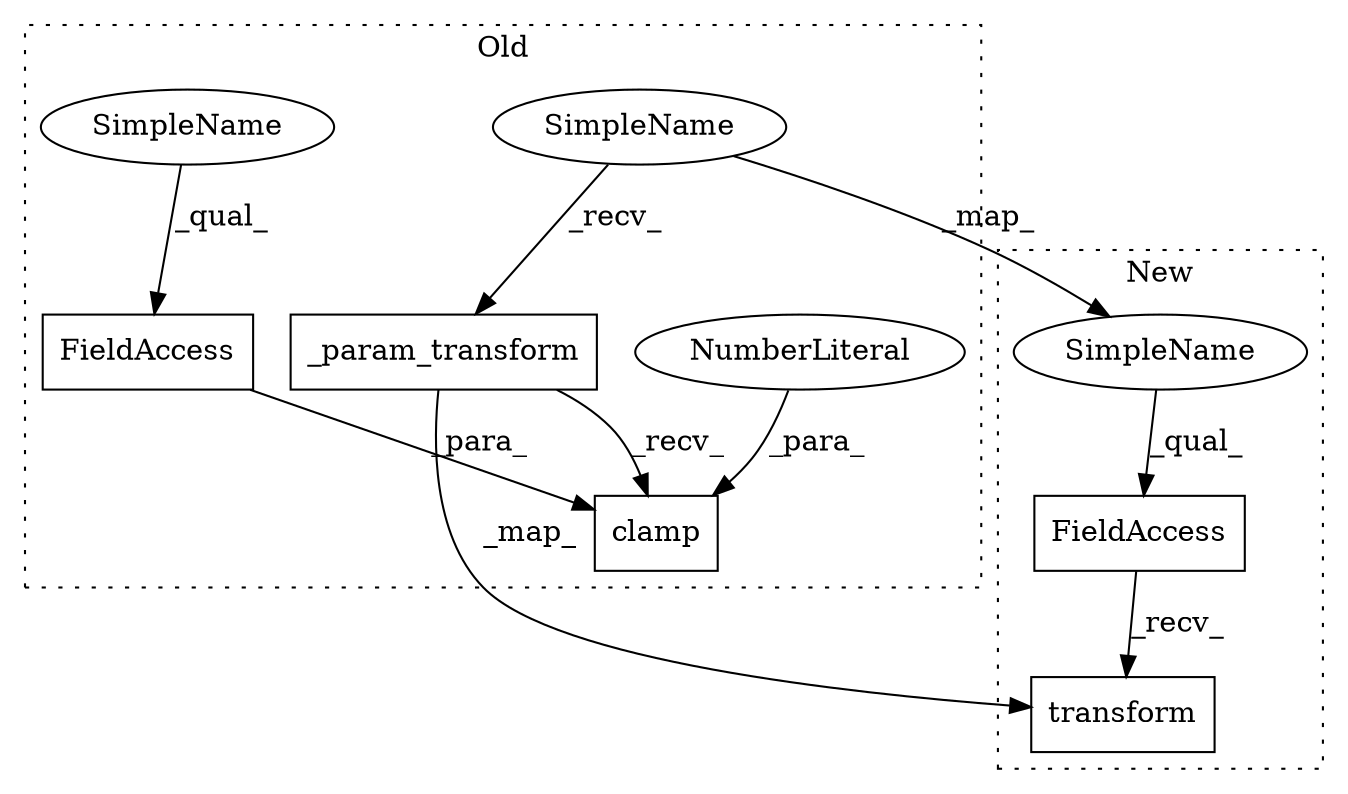 digraph G {
subgraph cluster0 {
1 [label="_param_transform" a="32" s="1977,2016" l="17,1" shape="box"];
4 [label="FieldAccess" a="22" s="2024" l="8" shape="box"];
5 [label="clamp" a="32" s="2018,2041" l="6,1" shape="box"];
6 [label="NumberLiteral" a="34" s="2033" l="8" shape="ellipse"];
7 [label="SimpleName" a="42" s="2024" l="4" shape="ellipse"];
8 [label="SimpleName" a="42" s="1972" l="4" shape="ellipse"];
label = "Old";
style="dotted";
}
subgraph cluster1 {
2 [label="transform" a="32" s="2399,2431" l="10,1" shape="box"];
3 [label="FieldAccess" a="22" s="2369" l="29" shape="box"];
9 [label="SimpleName" a="42" s="2369" l="4" shape="ellipse"];
label = "New";
style="dotted";
}
1 -> 5 [label="_recv_"];
1 -> 2 [label="_map_"];
3 -> 2 [label="_recv_"];
4 -> 5 [label="_para_"];
6 -> 5 [label="_para_"];
7 -> 4 [label="_qual_"];
8 -> 1 [label="_recv_"];
8 -> 9 [label="_map_"];
9 -> 3 [label="_qual_"];
}